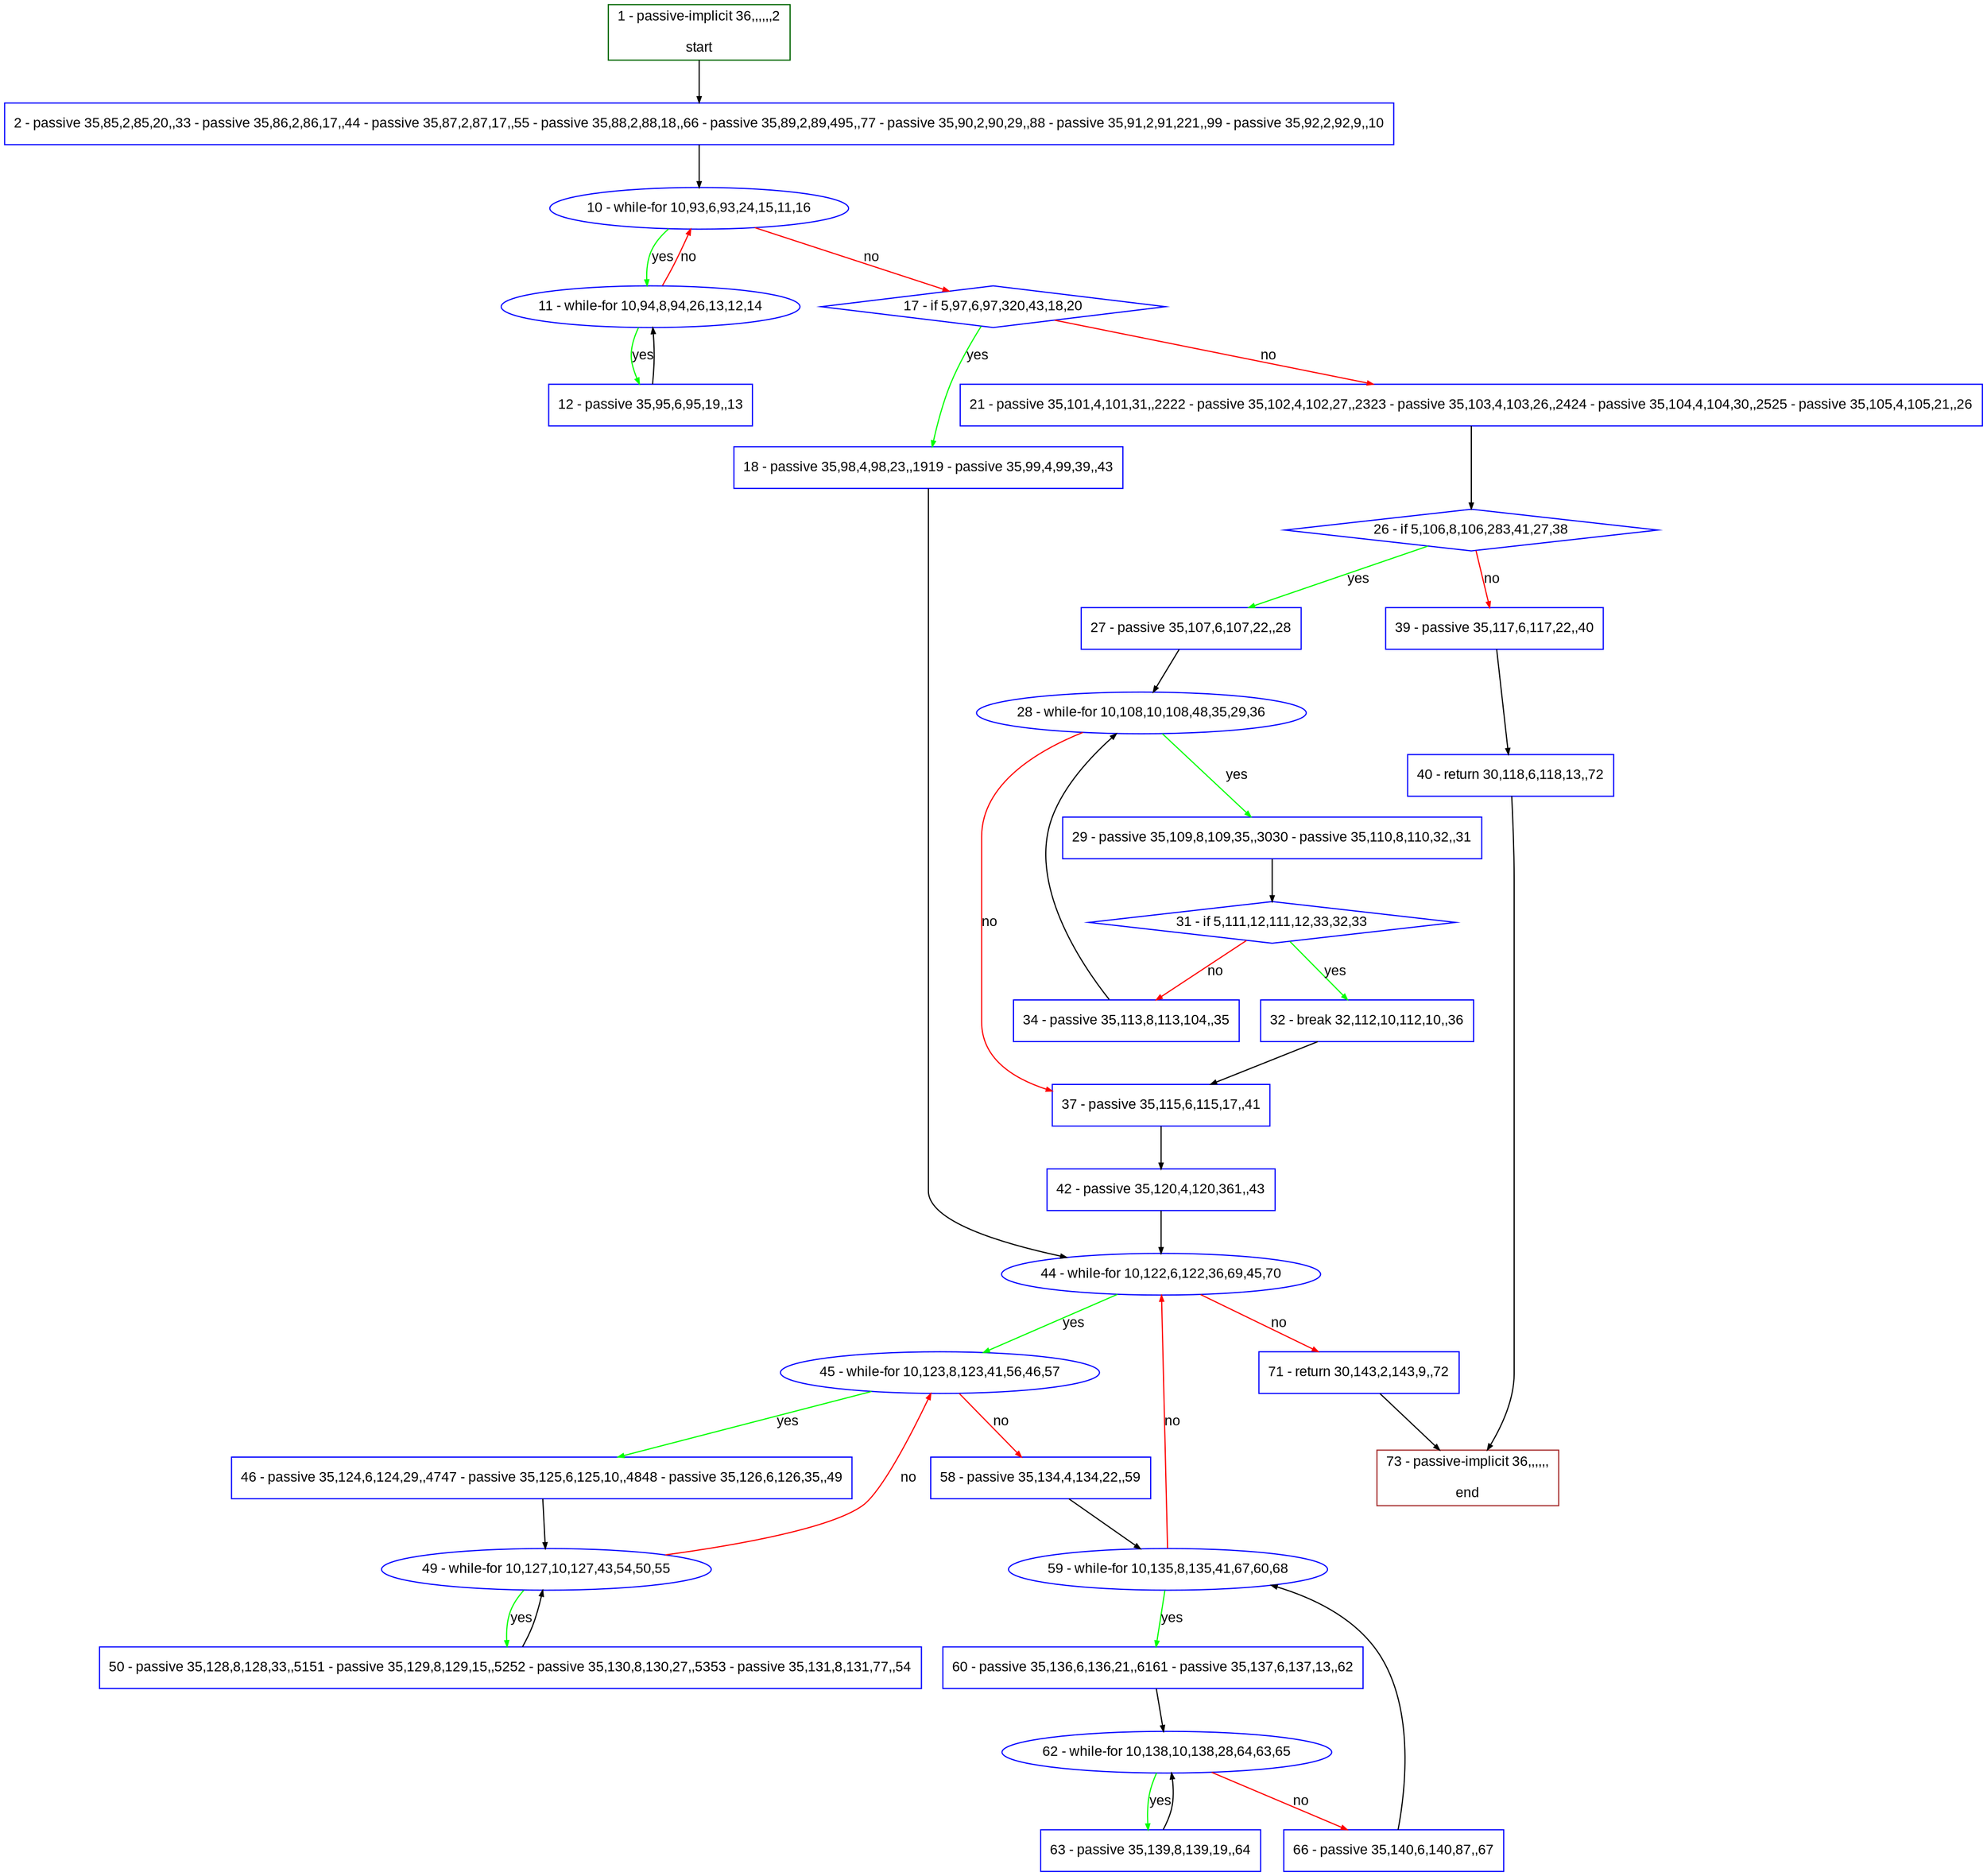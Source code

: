 digraph "" {
  graph [pack="true", label="", fontsize="12", packmode="clust", fontname="Arial", fillcolor="#FFFFCC", bgcolor="white", style="rounded,filled", compound="true"];
  node [node_initialized="no", label="", color="grey", fontsize="12", fillcolor="white", fontname="Arial", style="filled", shape="rectangle", compound="true", fixedsize="false"];
  edge [fontcolor="black", arrowhead="normal", arrowtail="none", arrowsize="0.5", ltail="", label="", color="black", fontsize="12", lhead="", fontname="Arial", dir="forward", compound="true"];
  __N1 [label="2 - passive 35,85,2,85,20,,33 - passive 35,86,2,86,17,,44 - passive 35,87,2,87,17,,55 - passive 35,88,2,88,18,,66 - passive 35,89,2,89,495,,77 - passive 35,90,2,90,29,,88 - passive 35,91,2,91,221,,99 - passive 35,92,2,92,9,,10", color="#0000ff", fillcolor="#ffffff", style="filled", shape="box"];
  __N2 [label="1 - passive-implicit 36,,,,,,2\n\nstart", color="#006400", fillcolor="#ffffff", style="filled", shape="box"];
  __N3 [label="10 - while-for 10,93,6,93,24,15,11,16", color="#0000ff", fillcolor="#ffffff", style="filled", shape="oval"];
  __N4 [label="11 - while-for 10,94,8,94,26,13,12,14", color="#0000ff", fillcolor="#ffffff", style="filled", shape="oval"];
  __N5 [label="17 - if 5,97,6,97,320,43,18,20", color="#0000ff", fillcolor="#ffffff", style="filled", shape="diamond"];
  __N6 [label="12 - passive 35,95,6,95,19,,13", color="#0000ff", fillcolor="#ffffff", style="filled", shape="box"];
  __N7 [label="18 - passive 35,98,4,98,23,,1919 - passive 35,99,4,99,39,,43", color="#0000ff", fillcolor="#ffffff", style="filled", shape="box"];
  __N8 [label="21 - passive 35,101,4,101,31,,2222 - passive 35,102,4,102,27,,2323 - passive 35,103,4,103,26,,2424 - passive 35,104,4,104,30,,2525 - passive 35,105,4,105,21,,26", color="#0000ff", fillcolor="#ffffff", style="filled", shape="box"];
  __N9 [label="44 - while-for 10,122,6,122,36,69,45,70", color="#0000ff", fillcolor="#ffffff", style="filled", shape="oval"];
  __N10 [label="26 - if 5,106,8,106,283,41,27,38", color="#0000ff", fillcolor="#ffffff", style="filled", shape="diamond"];
  __N11 [label="27 - passive 35,107,6,107,22,,28", color="#0000ff", fillcolor="#ffffff", style="filled", shape="box"];
  __N12 [label="39 - passive 35,117,6,117,22,,40", color="#0000ff", fillcolor="#ffffff", style="filled", shape="box"];
  __N13 [label="28 - while-for 10,108,10,108,48,35,29,36", color="#0000ff", fillcolor="#ffffff", style="filled", shape="oval"];
  __N14 [label="29 - passive 35,109,8,109,35,,3030 - passive 35,110,8,110,32,,31", color="#0000ff", fillcolor="#ffffff", style="filled", shape="box"];
  __N15 [label="37 - passive 35,115,6,115,17,,41", color="#0000ff", fillcolor="#ffffff", style="filled", shape="box"];
  __N16 [label="31 - if 5,111,12,111,12,33,32,33", color="#0000ff", fillcolor="#ffffff", style="filled", shape="diamond"];
  __N17 [label="32 - break 32,112,10,112,10,,36", color="#0000ff", fillcolor="#ffffff", style="filled", shape="box"];
  __N18 [label="34 - passive 35,113,8,113,104,,35", color="#0000ff", fillcolor="#ffffff", style="filled", shape="box"];
  __N19 [label="42 - passive 35,120,4,120,361,,43", color="#0000ff", fillcolor="#ffffff", style="filled", shape="box"];
  __N20 [label="40 - return 30,118,6,118,13,,72", color="#0000ff", fillcolor="#ffffff", style="filled", shape="box"];
  __N21 [label="73 - passive-implicit 36,,,,,,\n\nend", color="#a52a2a", fillcolor="#ffffff", style="filled", shape="box"];
  __N22 [label="45 - while-for 10,123,8,123,41,56,46,57", color="#0000ff", fillcolor="#ffffff", style="filled", shape="oval"];
  __N23 [label="71 - return 30,143,2,143,9,,72", color="#0000ff", fillcolor="#ffffff", style="filled", shape="box"];
  __N24 [label="46 - passive 35,124,6,124,29,,4747 - passive 35,125,6,125,10,,4848 - passive 35,126,6,126,35,,49", color="#0000ff", fillcolor="#ffffff", style="filled", shape="box"];
  __N25 [label="58 - passive 35,134,4,134,22,,59", color="#0000ff", fillcolor="#ffffff", style="filled", shape="box"];
  __N26 [label="49 - while-for 10,127,10,127,43,54,50,55", color="#0000ff", fillcolor="#ffffff", style="filled", shape="oval"];
  __N27 [label="50 - passive 35,128,8,128,33,,5151 - passive 35,129,8,129,15,,5252 - passive 35,130,8,130,27,,5353 - passive 35,131,8,131,77,,54", color="#0000ff", fillcolor="#ffffff", style="filled", shape="box"];
  __N28 [label="59 - while-for 10,135,8,135,41,67,60,68", color="#0000ff", fillcolor="#ffffff", style="filled", shape="oval"];
  __N29 [label="60 - passive 35,136,6,136,21,,6161 - passive 35,137,6,137,13,,62", color="#0000ff", fillcolor="#ffffff", style="filled", shape="box"];
  __N30 [label="62 - while-for 10,138,10,138,28,64,63,65", color="#0000ff", fillcolor="#ffffff", style="filled", shape="oval"];
  __N31 [label="63 - passive 35,139,8,139,19,,64", color="#0000ff", fillcolor="#ffffff", style="filled", shape="box"];
  __N32 [label="66 - passive 35,140,6,140,87,,67", color="#0000ff", fillcolor="#ffffff", style="filled", shape="box"];
  __N2 -> __N1 [arrowhead="normal", arrowtail="none", color="#000000", label="", dir="forward"];
  __N1 -> __N3 [arrowhead="normal", arrowtail="none", color="#000000", label="", dir="forward"];
  __N3 -> __N4 [arrowhead="normal", arrowtail="none", color="#00ff00", label="yes", dir="forward"];
  __N4 -> __N3 [arrowhead="normal", arrowtail="none", color="#ff0000", label="no", dir="forward"];
  __N3 -> __N5 [arrowhead="normal", arrowtail="none", color="#ff0000", label="no", dir="forward"];
  __N4 -> __N6 [arrowhead="normal", arrowtail="none", color="#00ff00", label="yes", dir="forward"];
  __N6 -> __N4 [arrowhead="normal", arrowtail="none", color="#000000", label="", dir="forward"];
  __N5 -> __N7 [arrowhead="normal", arrowtail="none", color="#00ff00", label="yes", dir="forward"];
  __N5 -> __N8 [arrowhead="normal", arrowtail="none", color="#ff0000", label="no", dir="forward"];
  __N7 -> __N9 [arrowhead="normal", arrowtail="none", color="#000000", label="", dir="forward"];
  __N8 -> __N10 [arrowhead="normal", arrowtail="none", color="#000000", label="", dir="forward"];
  __N10 -> __N11 [arrowhead="normal", arrowtail="none", color="#00ff00", label="yes", dir="forward"];
  __N10 -> __N12 [arrowhead="normal", arrowtail="none", color="#ff0000", label="no", dir="forward"];
  __N11 -> __N13 [arrowhead="normal", arrowtail="none", color="#000000", label="", dir="forward"];
  __N13 -> __N14 [arrowhead="normal", arrowtail="none", color="#00ff00", label="yes", dir="forward"];
  __N13 -> __N15 [arrowhead="normal", arrowtail="none", color="#ff0000", label="no", dir="forward"];
  __N14 -> __N16 [arrowhead="normal", arrowtail="none", color="#000000", label="", dir="forward"];
  __N16 -> __N17 [arrowhead="normal", arrowtail="none", color="#00ff00", label="yes", dir="forward"];
  __N16 -> __N18 [arrowhead="normal", arrowtail="none", color="#ff0000", label="no", dir="forward"];
  __N17 -> __N15 [arrowhead="normal", arrowtail="none", color="#000000", label="", dir="forward"];
  __N18 -> __N13 [arrowhead="normal", arrowtail="none", color="#000000", label="", dir="forward"];
  __N15 -> __N19 [arrowhead="normal", arrowtail="none", color="#000000", label="", dir="forward"];
  __N12 -> __N20 [arrowhead="normal", arrowtail="none", color="#000000", label="", dir="forward"];
  __N20 -> __N21 [arrowhead="normal", arrowtail="none", color="#000000", label="", dir="forward"];
  __N19 -> __N9 [arrowhead="normal", arrowtail="none", color="#000000", label="", dir="forward"];
  __N9 -> __N22 [arrowhead="normal", arrowtail="none", color="#00ff00", label="yes", dir="forward"];
  __N9 -> __N23 [arrowhead="normal", arrowtail="none", color="#ff0000", label="no", dir="forward"];
  __N22 -> __N24 [arrowhead="normal", arrowtail="none", color="#00ff00", label="yes", dir="forward"];
  __N22 -> __N25 [arrowhead="normal", arrowtail="none", color="#ff0000", label="no", dir="forward"];
  __N24 -> __N26 [arrowhead="normal", arrowtail="none", color="#000000", label="", dir="forward"];
  __N26 -> __N22 [arrowhead="normal", arrowtail="none", color="#ff0000", label="no", dir="forward"];
  __N26 -> __N27 [arrowhead="normal", arrowtail="none", color="#00ff00", label="yes", dir="forward"];
  __N27 -> __N26 [arrowhead="normal", arrowtail="none", color="#000000", label="", dir="forward"];
  __N25 -> __N28 [arrowhead="normal", arrowtail="none", color="#000000", label="", dir="forward"];
  __N28 -> __N9 [arrowhead="normal", arrowtail="none", color="#ff0000", label="no", dir="forward"];
  __N28 -> __N29 [arrowhead="normal", arrowtail="none", color="#00ff00", label="yes", dir="forward"];
  __N29 -> __N30 [arrowhead="normal", arrowtail="none", color="#000000", label="", dir="forward"];
  __N30 -> __N31 [arrowhead="normal", arrowtail="none", color="#00ff00", label="yes", dir="forward"];
  __N31 -> __N30 [arrowhead="normal", arrowtail="none", color="#000000", label="", dir="forward"];
  __N30 -> __N32 [arrowhead="normal", arrowtail="none", color="#ff0000", label="no", dir="forward"];
  __N32 -> __N28 [arrowhead="normal", arrowtail="none", color="#000000", label="", dir="forward"];
  __N23 -> __N21 [arrowhead="normal", arrowtail="none", color="#000000", label="", dir="forward"];
}
